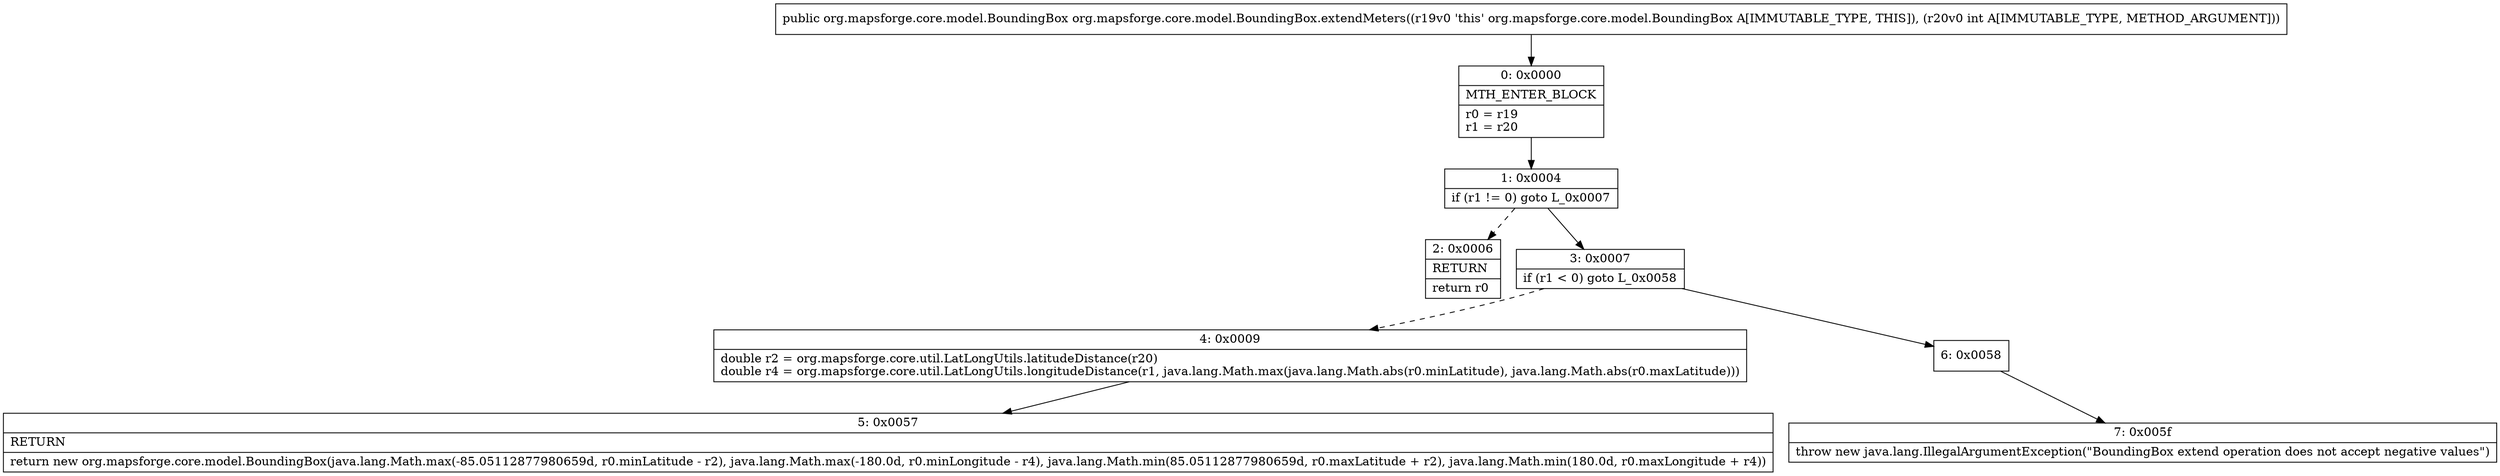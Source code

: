digraph "CFG fororg.mapsforge.core.model.BoundingBox.extendMeters(I)Lorg\/mapsforge\/core\/model\/BoundingBox;" {
Node_0 [shape=record,label="{0\:\ 0x0000|MTH_ENTER_BLOCK\l|r0 = r19\lr1 = r20\l}"];
Node_1 [shape=record,label="{1\:\ 0x0004|if (r1 != 0) goto L_0x0007\l}"];
Node_2 [shape=record,label="{2\:\ 0x0006|RETURN\l|return r0\l}"];
Node_3 [shape=record,label="{3\:\ 0x0007|if (r1 \< 0) goto L_0x0058\l}"];
Node_4 [shape=record,label="{4\:\ 0x0009|double r2 = org.mapsforge.core.util.LatLongUtils.latitudeDistance(r20)\ldouble r4 = org.mapsforge.core.util.LatLongUtils.longitudeDistance(r1, java.lang.Math.max(java.lang.Math.abs(r0.minLatitude), java.lang.Math.abs(r0.maxLatitude)))\l}"];
Node_5 [shape=record,label="{5\:\ 0x0057|RETURN\l|return new org.mapsforge.core.model.BoundingBox(java.lang.Math.max(\-85.05112877980659d, r0.minLatitude \- r2), java.lang.Math.max(\-180.0d, r0.minLongitude \- r4), java.lang.Math.min(85.05112877980659d, r0.maxLatitude + r2), java.lang.Math.min(180.0d, r0.maxLongitude + r4))\l}"];
Node_6 [shape=record,label="{6\:\ 0x0058}"];
Node_7 [shape=record,label="{7\:\ 0x005f|throw new java.lang.IllegalArgumentException(\"BoundingBox extend operation does not accept negative values\")\l}"];
MethodNode[shape=record,label="{public org.mapsforge.core.model.BoundingBox org.mapsforge.core.model.BoundingBox.extendMeters((r19v0 'this' org.mapsforge.core.model.BoundingBox A[IMMUTABLE_TYPE, THIS]), (r20v0 int A[IMMUTABLE_TYPE, METHOD_ARGUMENT])) }"];
MethodNode -> Node_0;
Node_0 -> Node_1;
Node_1 -> Node_2[style=dashed];
Node_1 -> Node_3;
Node_3 -> Node_4[style=dashed];
Node_3 -> Node_6;
Node_4 -> Node_5;
Node_6 -> Node_7;
}

